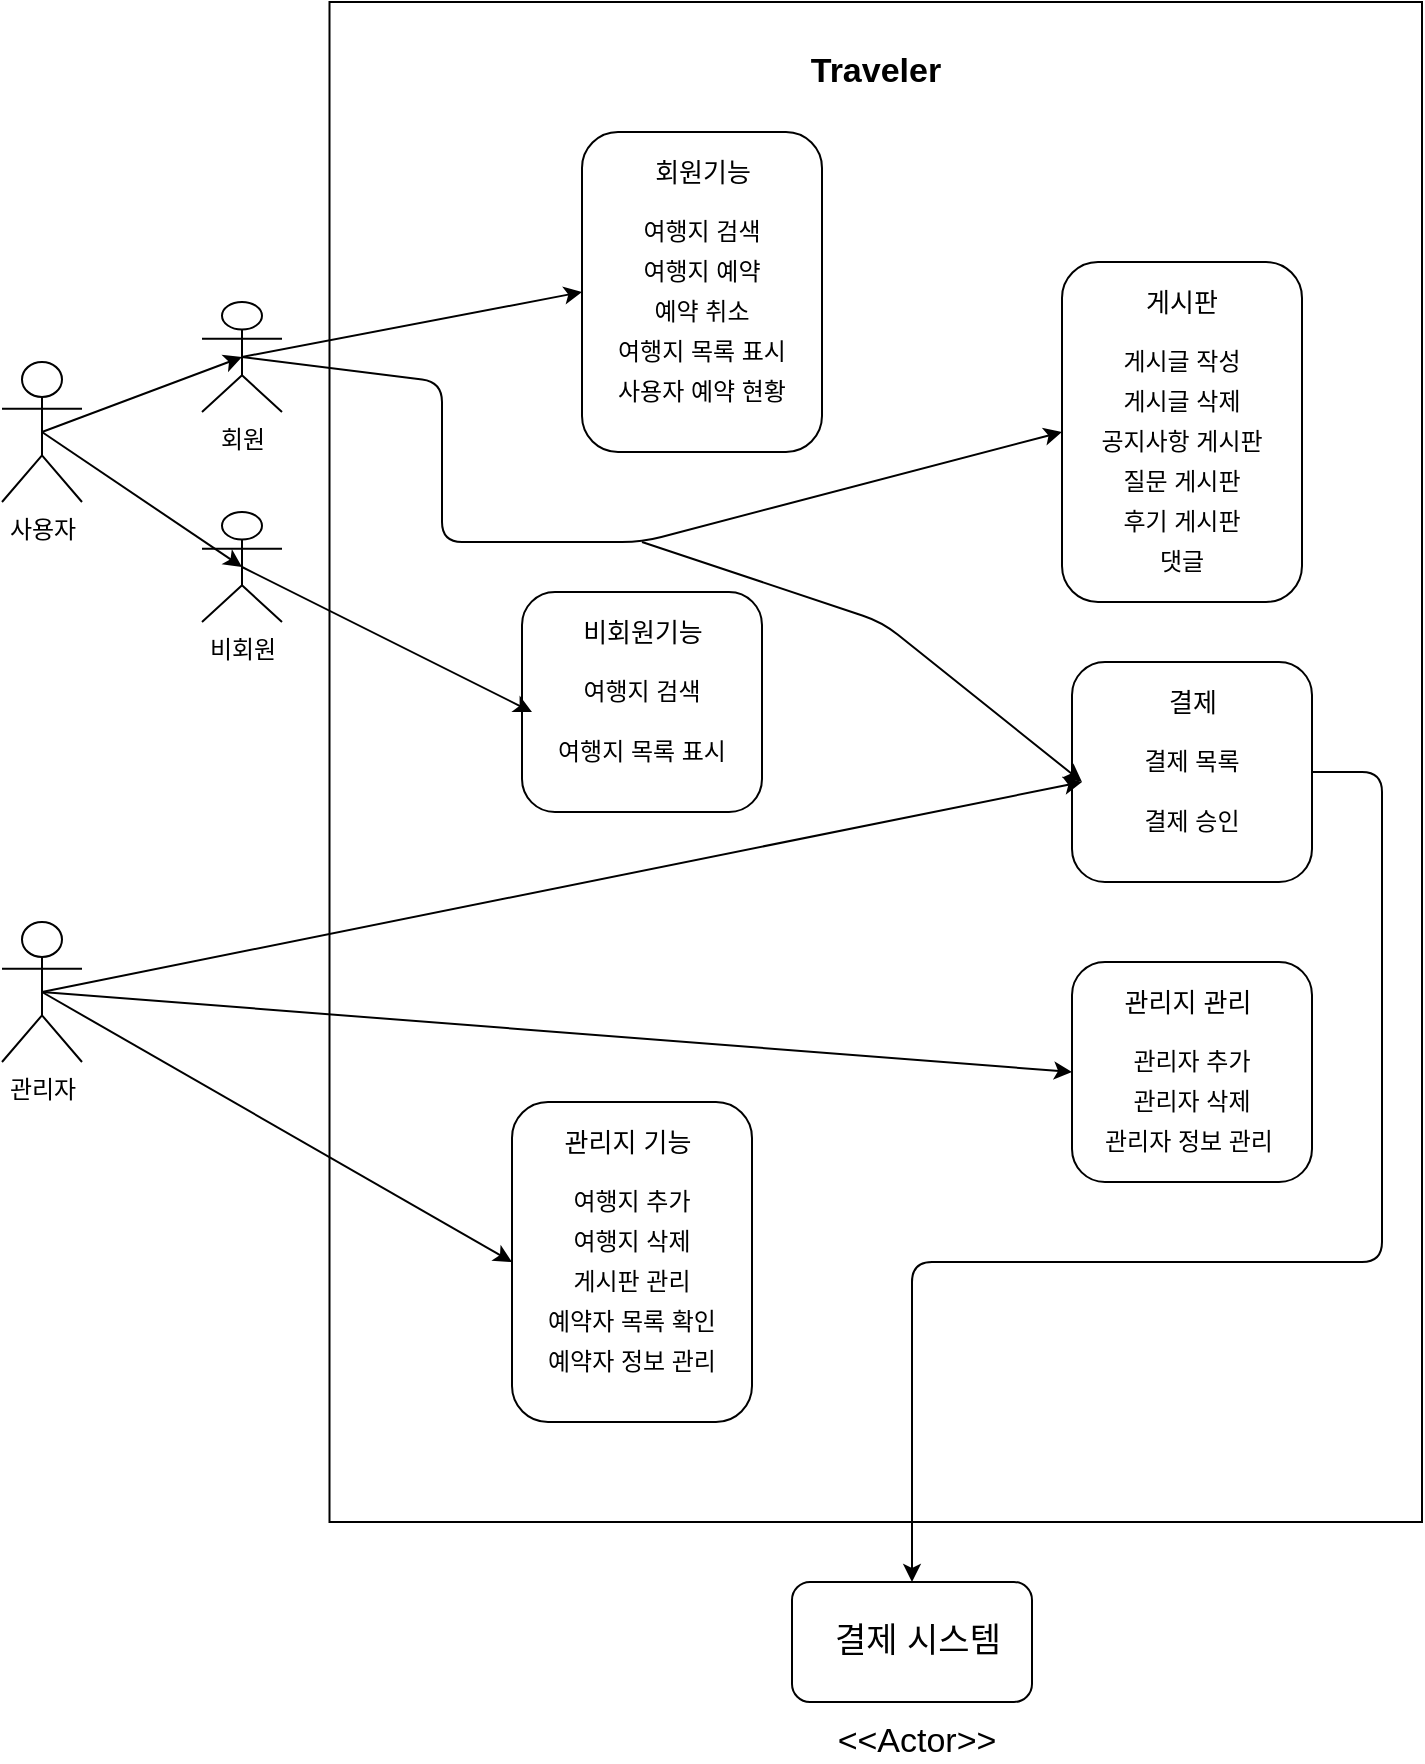 <mxfile version="13.7.5" type="github">
  <diagram id="inTTeES-J-5N2ADTpzjh" name="Page-1">
    <mxGraphModel dx="1263" dy="1024" grid="1" gridSize="10" guides="1" tooltips="1" connect="1" arrows="1" fold="1" page="1" pageScale="1" pageWidth="827" pageHeight="1169" math="0" shadow="0">
      <root>
        <mxCell id="0" />
        <mxCell id="1" parent="0" />
        <mxCell id="0uK26PB53TMpQl--4l_O-85" value="" style="rounded=0;whiteSpace=wrap;html=1;fontFamily=Helvetica;fontSize=17;" vertex="1" parent="1">
          <mxGeometry x="243.75" y="20" width="546.25" height="760" as="geometry" />
        </mxCell>
        <mxCell id="0uK26PB53TMpQl--4l_O-1" value="사용자" style="shape=umlActor;verticalLabelPosition=bottom;verticalAlign=top;html=1;fontFamily=Helvetica;" vertex="1" parent="1">
          <mxGeometry x="80" y="200" width="40" height="70" as="geometry" />
        </mxCell>
        <mxCell id="0uK26PB53TMpQl--4l_O-5" value="관리자&lt;br&gt;" style="shape=umlActor;verticalLabelPosition=bottom;verticalAlign=top;html=1;fontFamily=Helvetica;" vertex="1" parent="1">
          <mxGeometry x="80" y="480" width="40" height="70" as="geometry" />
        </mxCell>
        <mxCell id="0uK26PB53TMpQl--4l_O-8" value="회원" style="shape=umlActor;verticalLabelPosition=bottom;verticalAlign=top;html=1;fontFamily=Helvetica;" vertex="1" parent="1">
          <mxGeometry x="180" y="170" width="40" height="55" as="geometry" />
        </mxCell>
        <mxCell id="0uK26PB53TMpQl--4l_O-9" value="비회원" style="shape=umlActor;verticalLabelPosition=bottom;verticalAlign=top;html=1;fontFamily=Helvetica;" vertex="1" parent="1">
          <mxGeometry x="180" y="275" width="40" height="55" as="geometry" />
        </mxCell>
        <mxCell id="0uK26PB53TMpQl--4l_O-11" value="" style="endArrow=classic;html=1;fontFamily=Helvetica;entryX=0.5;entryY=0.5;entryDx=0;entryDy=0;entryPerimeter=0;exitX=0.5;exitY=0.5;exitDx=0;exitDy=0;exitPerimeter=0;" edge="1" parent="1" source="0uK26PB53TMpQl--4l_O-1" target="0uK26PB53TMpQl--4l_O-9">
          <mxGeometry width="50" height="50" relative="1" as="geometry">
            <mxPoint x="130" y="340" as="sourcePoint" />
            <mxPoint x="100" y="290" as="targetPoint" />
            <Array as="points" />
          </mxGeometry>
        </mxCell>
        <mxCell id="0uK26PB53TMpQl--4l_O-12" value="" style="endArrow=classic;html=1;fontFamily=Helvetica;exitX=0.5;exitY=0.5;exitDx=0;exitDy=0;exitPerimeter=0;entryX=0.5;entryY=0.5;entryDx=0;entryDy=0;entryPerimeter=0;" edge="1" parent="1" source="0uK26PB53TMpQl--4l_O-1" target="0uK26PB53TMpQl--4l_O-8">
          <mxGeometry width="50" height="50" relative="1" as="geometry">
            <mxPoint x="200" y="350" as="sourcePoint" />
            <mxPoint x="200" y="290" as="targetPoint" />
            <Array as="points" />
          </mxGeometry>
        </mxCell>
        <mxCell id="0uK26PB53TMpQl--4l_O-17" value="Traveler" style="text;html=1;strokeColor=none;fillColor=none;align=center;verticalAlign=middle;whiteSpace=wrap;rounded=0;fontFamily=Helvetica;fontStyle=1;fontSize=17;" vertex="1" parent="1">
          <mxGeometry x="466.88" y="40" width="100" height="30" as="geometry" />
        </mxCell>
        <mxCell id="0uK26PB53TMpQl--4l_O-18" value="" style="rounded=1;whiteSpace=wrap;html=1;fontFamily=Helvetica;fontSize=15;" vertex="1" parent="1">
          <mxGeometry x="610" y="150" width="120" height="170" as="geometry" />
        </mxCell>
        <mxCell id="0uK26PB53TMpQl--4l_O-20" value="게시글 작성" style="text;html=1;strokeColor=none;fillColor=none;align=center;verticalAlign=middle;whiteSpace=wrap;rounded=0;fontFamily=Helvetica;fontSize=12;" vertex="1" parent="1">
          <mxGeometry x="615" y="190" width="110" height="20" as="geometry" />
        </mxCell>
        <mxCell id="0uK26PB53TMpQl--4l_O-21" value="게시글 삭제" style="text;html=1;strokeColor=none;fillColor=none;align=center;verticalAlign=middle;whiteSpace=wrap;rounded=0;fontFamily=Helvetica;fontSize=12;" vertex="1" parent="1">
          <mxGeometry x="630" y="210" width="80" height="20" as="geometry" />
        </mxCell>
        <mxCell id="0uK26PB53TMpQl--4l_O-22" value="공지사항 게시판" style="text;html=1;strokeColor=none;fillColor=none;align=center;verticalAlign=middle;whiteSpace=wrap;rounded=0;fontFamily=Helvetica;fontSize=12;" vertex="1" parent="1">
          <mxGeometry x="625" y="230" width="90" height="20" as="geometry" />
        </mxCell>
        <mxCell id="0uK26PB53TMpQl--4l_O-23" value="질문 게시판" style="text;html=1;strokeColor=none;fillColor=none;align=center;verticalAlign=middle;whiteSpace=wrap;rounded=0;fontFamily=Helvetica;fontSize=12;" vertex="1" parent="1">
          <mxGeometry x="630" y="250" width="80" height="20" as="geometry" />
        </mxCell>
        <mxCell id="0uK26PB53TMpQl--4l_O-24" value="후기 게시판" style="text;html=1;strokeColor=none;fillColor=none;align=center;verticalAlign=middle;whiteSpace=wrap;rounded=0;fontFamily=Helvetica;fontSize=12;" vertex="1" parent="1">
          <mxGeometry x="630" y="270" width="80" height="20" as="geometry" />
        </mxCell>
        <mxCell id="0uK26PB53TMpQl--4l_O-25" value="게시판" style="text;html=1;strokeColor=none;fillColor=none;align=center;verticalAlign=middle;whiteSpace=wrap;rounded=0;fontFamily=Helvetica;fontSize=13;" vertex="1" parent="1">
          <mxGeometry x="645" y="160" width="50" height="20" as="geometry" />
        </mxCell>
        <mxCell id="0uK26PB53TMpQl--4l_O-31" value="댓글" style="text;html=1;strokeColor=none;fillColor=none;align=center;verticalAlign=middle;whiteSpace=wrap;rounded=0;fontFamily=Helvetica;fontSize=12;" vertex="1" parent="1">
          <mxGeometry x="630" y="290" width="80" height="20" as="geometry" />
        </mxCell>
        <mxCell id="0uK26PB53TMpQl--4l_O-41" value="" style="rounded=1;whiteSpace=wrap;html=1;fontFamily=Helvetica;fontSize=15;" vertex="1" parent="1">
          <mxGeometry x="370" y="85" width="120" height="160" as="geometry" />
        </mxCell>
        <mxCell id="0uK26PB53TMpQl--4l_O-42" value="여행지 검색" style="text;html=1;strokeColor=none;fillColor=none;align=center;verticalAlign=middle;whiteSpace=wrap;rounded=0;fontFamily=Helvetica;fontSize=12;" vertex="1" parent="1">
          <mxGeometry x="375" y="125" width="110" height="20" as="geometry" />
        </mxCell>
        <mxCell id="0uK26PB53TMpQl--4l_O-43" value="여행지 예약" style="text;html=1;strokeColor=none;fillColor=none;align=center;verticalAlign=middle;whiteSpace=wrap;rounded=0;fontFamily=Helvetica;fontSize=12;" vertex="1" parent="1">
          <mxGeometry x="390" y="145" width="80" height="20" as="geometry" />
        </mxCell>
        <mxCell id="0uK26PB53TMpQl--4l_O-44" value="예약 취소" style="text;html=1;strokeColor=none;fillColor=none;align=center;verticalAlign=middle;whiteSpace=wrap;rounded=0;fontFamily=Helvetica;fontSize=12;" vertex="1" parent="1">
          <mxGeometry x="385" y="165" width="90" height="20" as="geometry" />
        </mxCell>
        <mxCell id="0uK26PB53TMpQl--4l_O-45" value="여행지 목록 표시" style="text;html=1;strokeColor=none;fillColor=none;align=center;verticalAlign=middle;whiteSpace=wrap;rounded=0;fontFamily=Helvetica;fontSize=12;" vertex="1" parent="1">
          <mxGeometry x="375" y="185" width="110" height="20" as="geometry" />
        </mxCell>
        <mxCell id="0uK26PB53TMpQl--4l_O-46" value="사용자 예약 현황" style="text;html=1;strokeColor=none;fillColor=none;align=center;verticalAlign=middle;whiteSpace=wrap;rounded=0;fontFamily=Helvetica;fontSize=12;" vertex="1" parent="1">
          <mxGeometry x="380" y="205" width="100" height="20" as="geometry" />
        </mxCell>
        <mxCell id="0uK26PB53TMpQl--4l_O-47" value="회원기능" style="text;html=1;strokeColor=none;fillColor=none;align=center;verticalAlign=middle;whiteSpace=wrap;rounded=0;fontFamily=Helvetica;fontSize=13;" vertex="1" parent="1">
          <mxGeometry x="402.5" y="95" width="55" height="20" as="geometry" />
        </mxCell>
        <mxCell id="0uK26PB53TMpQl--4l_O-50" value="" style="rounded=1;whiteSpace=wrap;html=1;fontFamily=Helvetica;fontSize=15;" vertex="1" parent="1">
          <mxGeometry x="340" y="315" width="120" height="110" as="geometry" />
        </mxCell>
        <mxCell id="0uK26PB53TMpQl--4l_O-51" value="여행지 검색" style="text;html=1;strokeColor=none;fillColor=none;align=center;verticalAlign=middle;whiteSpace=wrap;rounded=0;fontFamily=Helvetica;fontSize=12;" vertex="1" parent="1">
          <mxGeometry x="345" y="355" width="110" height="20" as="geometry" />
        </mxCell>
        <mxCell id="0uK26PB53TMpQl--4l_O-54" value="여행지 목록 표시" style="text;html=1;strokeColor=none;fillColor=none;align=center;verticalAlign=middle;whiteSpace=wrap;rounded=0;fontFamily=Helvetica;fontSize=12;" vertex="1" parent="1">
          <mxGeometry x="345" y="385" width="110" height="20" as="geometry" />
        </mxCell>
        <mxCell id="0uK26PB53TMpQl--4l_O-56" value="비회원기능" style="text;html=1;strokeColor=none;fillColor=none;align=center;verticalAlign=middle;whiteSpace=wrap;rounded=0;fontFamily=Helvetica;fontSize=13;" vertex="1" parent="1">
          <mxGeometry x="363.75" y="325" width="72.5" height="20" as="geometry" />
        </mxCell>
        <mxCell id="0uK26PB53TMpQl--4l_O-57" value="" style="rounded=1;whiteSpace=wrap;html=1;fontFamily=Helvetica;fontSize=15;" vertex="1" parent="1">
          <mxGeometry x="615" y="350" width="120" height="110" as="geometry" />
        </mxCell>
        <mxCell id="0uK26PB53TMpQl--4l_O-58" value="결제 목록" style="text;html=1;strokeColor=none;fillColor=none;align=center;verticalAlign=middle;whiteSpace=wrap;rounded=0;fontFamily=Helvetica;fontSize=12;" vertex="1" parent="1">
          <mxGeometry x="620" y="390" width="110" height="20" as="geometry" />
        </mxCell>
        <mxCell id="0uK26PB53TMpQl--4l_O-59" value="결제 승인" style="text;html=1;strokeColor=none;fillColor=none;align=center;verticalAlign=middle;whiteSpace=wrap;rounded=0;fontFamily=Helvetica;fontSize=12;" vertex="1" parent="1">
          <mxGeometry x="620" y="420" width="110" height="20" as="geometry" />
        </mxCell>
        <mxCell id="0uK26PB53TMpQl--4l_O-60" value="결제" style="text;html=1;strokeColor=none;fillColor=none;align=center;verticalAlign=middle;whiteSpace=wrap;rounded=0;fontFamily=Helvetica;fontSize=13;" vertex="1" parent="1">
          <mxGeometry x="638.75" y="360" width="72.5" height="20" as="geometry" />
        </mxCell>
        <mxCell id="0uK26PB53TMpQl--4l_O-61" value="" style="rounded=1;whiteSpace=wrap;html=1;fontFamily=Helvetica;fontSize=15;" vertex="1" parent="1">
          <mxGeometry x="335" y="570" width="120" height="160" as="geometry" />
        </mxCell>
        <mxCell id="0uK26PB53TMpQl--4l_O-62" value="여행지 추가" style="text;html=1;strokeColor=none;fillColor=none;align=center;verticalAlign=middle;whiteSpace=wrap;rounded=0;fontFamily=Helvetica;fontSize=12;" vertex="1" parent="1">
          <mxGeometry x="340" y="610" width="110" height="20" as="geometry" />
        </mxCell>
        <mxCell id="0uK26PB53TMpQl--4l_O-63" value="여행지 삭제" style="text;html=1;strokeColor=none;fillColor=none;align=center;verticalAlign=middle;whiteSpace=wrap;rounded=0;fontFamily=Helvetica;fontSize=12;" vertex="1" parent="1">
          <mxGeometry x="355" y="630" width="80" height="20" as="geometry" />
        </mxCell>
        <mxCell id="0uK26PB53TMpQl--4l_O-64" value="게시판 관리" style="text;html=1;strokeColor=none;fillColor=none;align=center;verticalAlign=middle;whiteSpace=wrap;rounded=0;fontFamily=Helvetica;fontSize=12;" vertex="1" parent="1">
          <mxGeometry x="350" y="650" width="90" height="20" as="geometry" />
        </mxCell>
        <mxCell id="0uK26PB53TMpQl--4l_O-65" value="예약자 목록 확인" style="text;html=1;strokeColor=none;fillColor=none;align=center;verticalAlign=middle;whiteSpace=wrap;rounded=0;fontFamily=Helvetica;fontSize=12;" vertex="1" parent="1">
          <mxGeometry x="340" y="670" width="110" height="20" as="geometry" />
        </mxCell>
        <mxCell id="0uK26PB53TMpQl--4l_O-66" value="예약자 정보 관리" style="text;html=1;strokeColor=none;fillColor=none;align=center;verticalAlign=middle;whiteSpace=wrap;rounded=0;fontFamily=Helvetica;fontSize=12;" vertex="1" parent="1">
          <mxGeometry x="345" y="690" width="100" height="20" as="geometry" />
        </mxCell>
        <mxCell id="0uK26PB53TMpQl--4l_O-67" value="관리지 기능" style="text;html=1;strokeColor=none;fillColor=none;align=center;verticalAlign=middle;whiteSpace=wrap;rounded=0;fontFamily=Helvetica;fontSize=13;" vertex="1" parent="1">
          <mxGeometry x="351.25" y="580" width="83.75" height="20" as="geometry" />
        </mxCell>
        <mxCell id="0uK26PB53TMpQl--4l_O-68" value="" style="rounded=1;whiteSpace=wrap;html=1;fontFamily=Helvetica;fontSize=15;" vertex="1" parent="1">
          <mxGeometry x="615" y="500" width="120" height="110" as="geometry" />
        </mxCell>
        <mxCell id="0uK26PB53TMpQl--4l_O-69" value="관리자 추가" style="text;html=1;strokeColor=none;fillColor=none;align=center;verticalAlign=middle;whiteSpace=wrap;rounded=0;fontFamily=Helvetica;fontSize=12;" vertex="1" parent="1">
          <mxGeometry x="620" y="540" width="110" height="20" as="geometry" />
        </mxCell>
        <mxCell id="0uK26PB53TMpQl--4l_O-70" value="관리자 삭제" style="text;html=1;strokeColor=none;fillColor=none;align=center;verticalAlign=middle;whiteSpace=wrap;rounded=0;fontFamily=Helvetica;fontSize=12;" vertex="1" parent="1">
          <mxGeometry x="635" y="560" width="80" height="20" as="geometry" />
        </mxCell>
        <mxCell id="0uK26PB53TMpQl--4l_O-71" value="관리자 정보 관리" style="text;html=1;strokeColor=none;fillColor=none;align=center;verticalAlign=middle;whiteSpace=wrap;rounded=0;fontFamily=Helvetica;fontSize=12;" vertex="1" parent="1">
          <mxGeometry x="625.63" y="580" width="95" height="20" as="geometry" />
        </mxCell>
        <mxCell id="0uK26PB53TMpQl--4l_O-74" value="관리지 관리" style="text;html=1;strokeColor=none;fillColor=none;align=center;verticalAlign=middle;whiteSpace=wrap;rounded=0;fontFamily=Helvetica;fontSize=13;" vertex="1" parent="1">
          <mxGeometry x="631.25" y="510" width="83.75" height="20" as="geometry" />
        </mxCell>
        <mxCell id="0uK26PB53TMpQl--4l_O-77" value="" style="endArrow=classic;html=1;fontFamily=Helvetica;fontSize=12;exitX=0.5;exitY=0.5;exitDx=0;exitDy=0;exitPerimeter=0;entryX=0;entryY=0.5;entryDx=0;entryDy=0;" edge="1" parent="1" source="0uK26PB53TMpQl--4l_O-8" target="0uK26PB53TMpQl--4l_O-41">
          <mxGeometry width="50" height="50" relative="1" as="geometry">
            <mxPoint x="390" y="500" as="sourcePoint" />
            <mxPoint x="440" y="450" as="targetPoint" />
          </mxGeometry>
        </mxCell>
        <mxCell id="0uK26PB53TMpQl--4l_O-78" value="" style="endArrow=classic;html=1;fontFamily=Helvetica;fontSize=12;exitX=0.5;exitY=0.5;exitDx=0;exitDy=0;exitPerimeter=0;entryX=0;entryY=0.5;entryDx=0;entryDy=0;" edge="1" parent="1" source="0uK26PB53TMpQl--4l_O-8" target="0uK26PB53TMpQl--4l_O-18">
          <mxGeometry width="50" height="50" relative="1" as="geometry">
            <mxPoint x="210" y="207.5" as="sourcePoint" />
            <mxPoint x="304" y="175" as="targetPoint" />
            <Array as="points">
              <mxPoint x="300" y="210" />
              <mxPoint x="300" y="290" />
              <mxPoint x="400" y="290" />
            </Array>
          </mxGeometry>
        </mxCell>
        <mxCell id="0uK26PB53TMpQl--4l_O-80" value="" style="endArrow=classic;html=1;fontFamily=Helvetica;fontSize=12;exitX=0.5;exitY=0.5;exitDx=0;exitDy=0;exitPerimeter=0;entryX=0;entryY=1;entryDx=0;entryDy=0;" edge="1" parent="1" source="0uK26PB53TMpQl--4l_O-9" target="0uK26PB53TMpQl--4l_O-51">
          <mxGeometry width="50" height="50" relative="1" as="geometry">
            <mxPoint x="210" y="207.5" as="sourcePoint" />
            <mxPoint x="380" y="175" as="targetPoint" />
          </mxGeometry>
        </mxCell>
        <mxCell id="0uK26PB53TMpQl--4l_O-81" value="" style="endArrow=classic;html=1;fontFamily=Helvetica;fontSize=12;entryX=0;entryY=1;entryDx=0;entryDy=0;" edge="1" parent="1" target="0uK26PB53TMpQl--4l_O-58">
          <mxGeometry width="50" height="50" relative="1" as="geometry">
            <mxPoint x="400" y="290" as="sourcePoint" />
            <mxPoint x="440" y="300" as="targetPoint" />
            <Array as="points">
              <mxPoint x="520" y="330" />
            </Array>
          </mxGeometry>
        </mxCell>
        <mxCell id="0uK26PB53TMpQl--4l_O-82" value="" style="endArrow=classic;html=1;fontFamily=Helvetica;fontSize=12;exitX=0.5;exitY=0.5;exitDx=0;exitDy=0;exitPerimeter=0;entryX=0;entryY=0.5;entryDx=0;entryDy=0;" edge="1" parent="1" source="0uK26PB53TMpQl--4l_O-5" target="0uK26PB53TMpQl--4l_O-61">
          <mxGeometry width="50" height="50" relative="1" as="geometry">
            <mxPoint x="390" y="350" as="sourcePoint" />
            <mxPoint x="440" y="300" as="targetPoint" />
          </mxGeometry>
        </mxCell>
        <mxCell id="0uK26PB53TMpQl--4l_O-83" value="" style="endArrow=classic;html=1;fontFamily=Helvetica;fontSize=12;exitX=0.5;exitY=0.5;exitDx=0;exitDy=0;exitPerimeter=0;entryX=0;entryY=1;entryDx=0;entryDy=0;" edge="1" parent="1" source="0uK26PB53TMpQl--4l_O-5" target="0uK26PB53TMpQl--4l_O-58">
          <mxGeometry width="50" height="50" relative="1" as="geometry">
            <mxPoint x="110" y="525" as="sourcePoint" />
            <mxPoint x="314" y="640" as="targetPoint" />
          </mxGeometry>
        </mxCell>
        <mxCell id="0uK26PB53TMpQl--4l_O-84" value="" style="endArrow=classic;html=1;fontFamily=Helvetica;fontSize=12;entryX=0;entryY=0.5;entryDx=0;entryDy=0;exitX=0.5;exitY=0.5;exitDx=0;exitDy=0;exitPerimeter=0;" edge="1" parent="1" source="0uK26PB53TMpQl--4l_O-5" target="0uK26PB53TMpQl--4l_O-68">
          <mxGeometry width="50" height="50" relative="1" as="geometry">
            <mxPoint x="230" y="520" as="sourcePoint" />
            <mxPoint x="630" y="420" as="targetPoint" />
          </mxGeometry>
        </mxCell>
        <mxCell id="0uK26PB53TMpQl--4l_O-86" value="" style="rounded=1;whiteSpace=wrap;html=1;fontFamily=Helvetica;fontSize=17;" vertex="1" parent="1">
          <mxGeometry x="475" y="810" width="120" height="60" as="geometry" />
        </mxCell>
        <mxCell id="0uK26PB53TMpQl--4l_O-87" value="결제 시스템" style="text;html=1;strokeColor=none;fillColor=none;align=center;verticalAlign=middle;whiteSpace=wrap;rounded=0;fontFamily=Helvetica;fontSize=17;" vertex="1" parent="1">
          <mxGeometry x="488" y="830" width="100" height="20" as="geometry" />
        </mxCell>
        <mxCell id="0uK26PB53TMpQl--4l_O-88" value="&amp;lt;&amp;lt;Actor&amp;gt;&amp;gt;" style="text;html=1;strokeColor=none;fillColor=none;align=center;verticalAlign=middle;whiteSpace=wrap;rounded=0;fontFamily=Helvetica;fontSize=17;" vertex="1" parent="1">
          <mxGeometry x="500" y="880" width="75" height="20" as="geometry" />
        </mxCell>
        <mxCell id="0uK26PB53TMpQl--4l_O-90" value="" style="endArrow=classic;html=1;fontFamily=Helvetica;fontSize=17;entryX=0.5;entryY=0;entryDx=0;entryDy=0;exitX=1;exitY=0.5;exitDx=0;exitDy=0;" edge="1" parent="1" source="0uK26PB53TMpQl--4l_O-57" target="0uK26PB53TMpQl--4l_O-86">
          <mxGeometry width="50" height="50" relative="1" as="geometry">
            <mxPoint x="740" y="405" as="sourcePoint" />
            <mxPoint x="440" y="450" as="targetPoint" />
            <Array as="points">
              <mxPoint x="770" y="405" />
              <mxPoint x="770" y="650" />
              <mxPoint x="535" y="650" />
            </Array>
          </mxGeometry>
        </mxCell>
      </root>
    </mxGraphModel>
  </diagram>
</mxfile>
